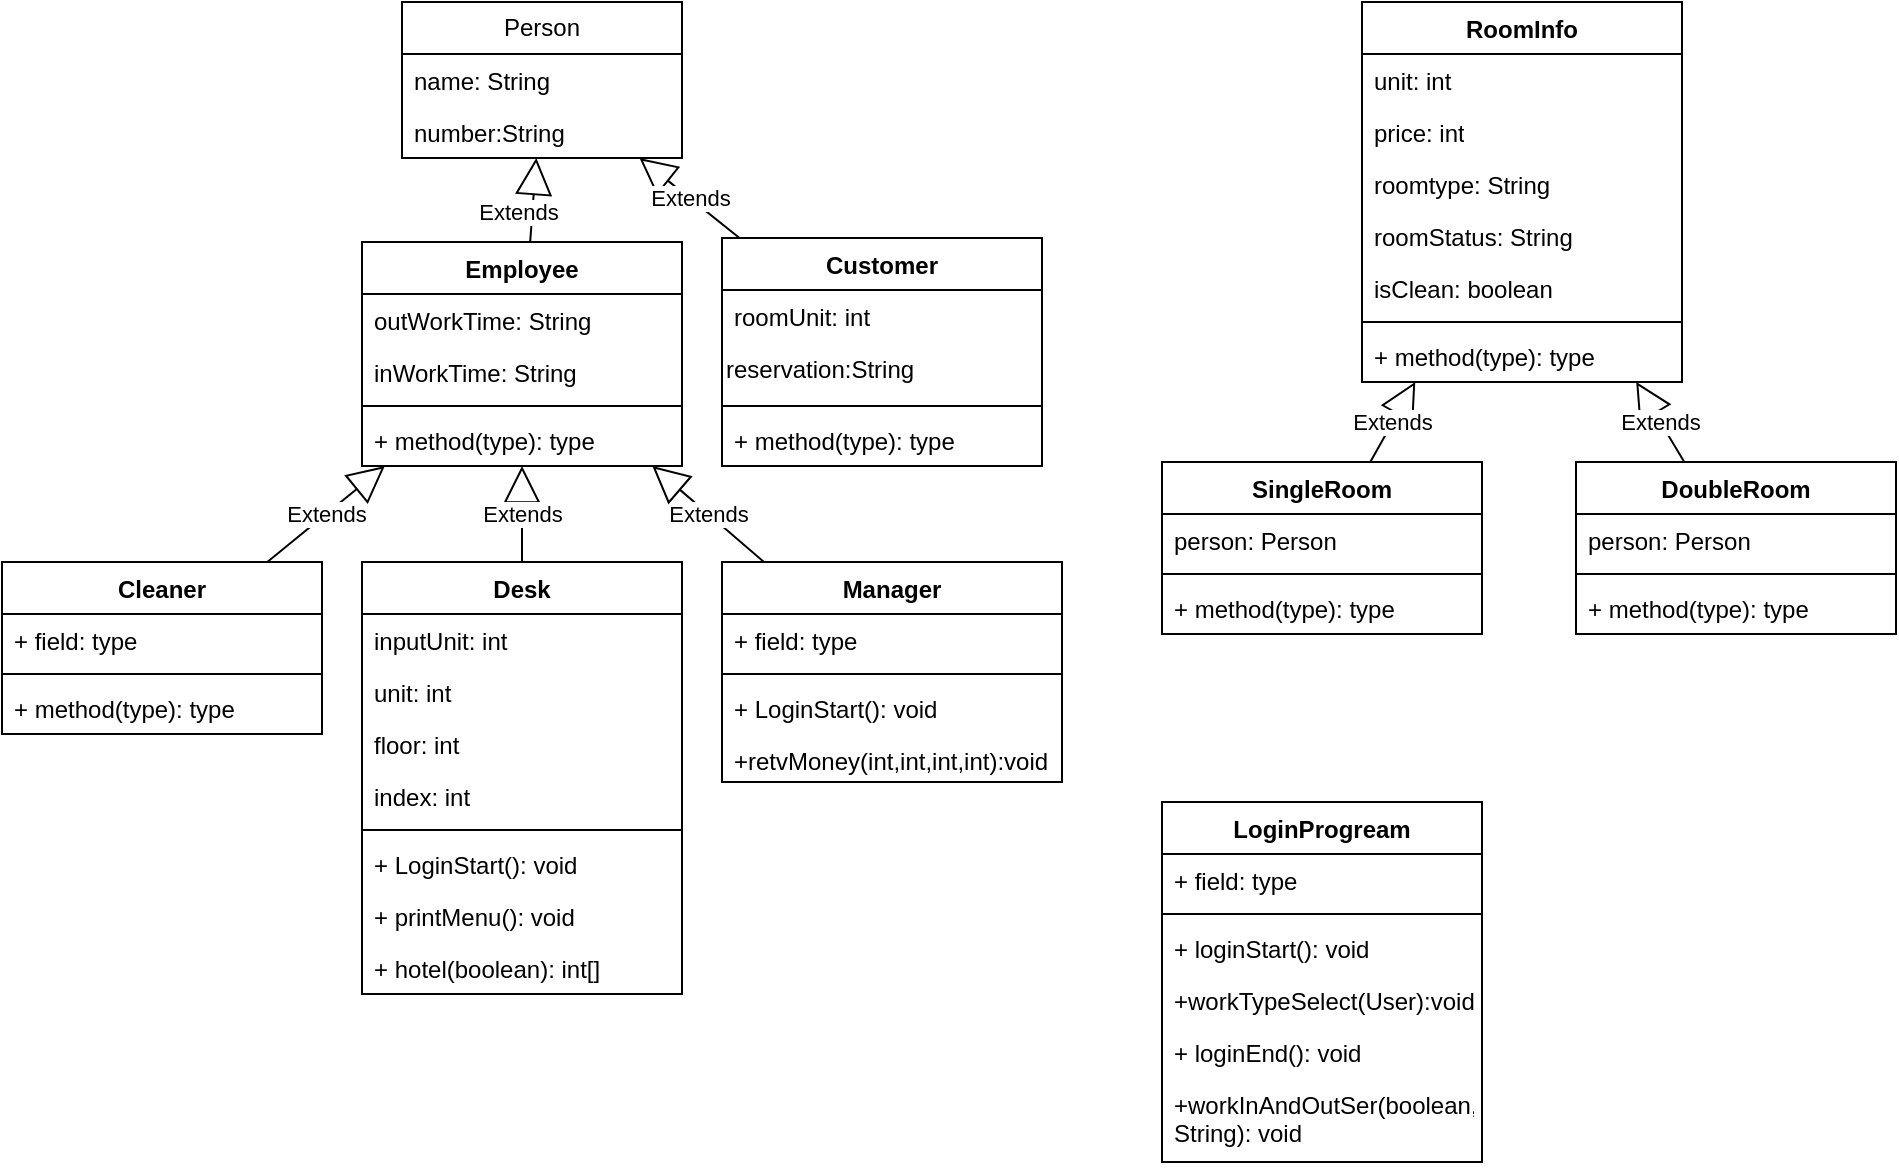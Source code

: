 <mxfile version="22.1.16" type="github">
  <diagram name="페이지-1" id="erdt_wjbm-8yw2OcP0Oq">
    <mxGraphModel dx="1732" dy="1018" grid="1" gridSize="10" guides="1" tooltips="1" connect="1" arrows="1" fold="1" page="1" pageScale="1" pageWidth="827" pageHeight="1169" math="0" shadow="0">
      <root>
        <mxCell id="0" />
        <mxCell id="1" parent="0" />
        <mxCell id="vjLJ30SrD21ZP11KfNEx-1" value="Person" style="swimlane;fontStyle=0;childLayout=stackLayout;horizontal=1;startSize=26;fillColor=none;horizontalStack=0;resizeParent=1;resizeParentMax=0;resizeLast=0;collapsible=1;marginBottom=0;whiteSpace=wrap;html=1;" vertex="1" parent="1">
          <mxGeometry x="80" y="10" width="140" height="78" as="geometry" />
        </mxCell>
        <mxCell id="vjLJ30SrD21ZP11KfNEx-2" value="name: String" style="text;strokeColor=none;fillColor=none;align=left;verticalAlign=top;spacingLeft=4;spacingRight=4;overflow=hidden;rotatable=0;points=[[0,0.5],[1,0.5]];portConstraint=eastwest;whiteSpace=wrap;html=1;" vertex="1" parent="vjLJ30SrD21ZP11KfNEx-1">
          <mxGeometry y="26" width="140" height="26" as="geometry" />
        </mxCell>
        <mxCell id="vjLJ30SrD21ZP11KfNEx-3" value="number:String&lt;br&gt;" style="text;strokeColor=none;fillColor=none;align=left;verticalAlign=top;spacingLeft=4;spacingRight=4;overflow=hidden;rotatable=0;points=[[0,0.5],[1,0.5]];portConstraint=eastwest;whiteSpace=wrap;html=1;" vertex="1" parent="vjLJ30SrD21ZP11KfNEx-1">
          <mxGeometry y="52" width="140" height="26" as="geometry" />
        </mxCell>
        <mxCell id="vjLJ30SrD21ZP11KfNEx-27" value="Extends" style="endArrow=block;endSize=16;endFill=0;html=1;rounded=0;" edge="1" parent="1" source="vjLJ30SrD21ZP11KfNEx-34" target="vjLJ30SrD21ZP11KfNEx-1">
          <mxGeometry x="-0.333" y="8" width="160" relative="1" as="geometry">
            <mxPoint x="80" y="130" as="sourcePoint" />
            <mxPoint x="100" y="88" as="targetPoint" />
            <mxPoint x="1" as="offset" />
          </mxGeometry>
        </mxCell>
        <mxCell id="vjLJ30SrD21ZP11KfNEx-34" value="Employee" style="swimlane;fontStyle=1;align=center;verticalAlign=top;childLayout=stackLayout;horizontal=1;startSize=26;horizontalStack=0;resizeParent=1;resizeParentMax=0;resizeLast=0;collapsible=1;marginBottom=0;whiteSpace=wrap;html=1;" vertex="1" parent="1">
          <mxGeometry x="60" y="130" width="160" height="112" as="geometry" />
        </mxCell>
        <mxCell id="vjLJ30SrD21ZP11KfNEx-35" value="outWorkTime: String" style="text;strokeColor=none;fillColor=none;align=left;verticalAlign=top;spacingLeft=4;spacingRight=4;overflow=hidden;rotatable=0;points=[[0,0.5],[1,0.5]];portConstraint=eastwest;whiteSpace=wrap;html=1;" vertex="1" parent="vjLJ30SrD21ZP11KfNEx-34">
          <mxGeometry y="26" width="160" height="26" as="geometry" />
        </mxCell>
        <mxCell id="vjLJ30SrD21ZP11KfNEx-38" value="inWorkTime: String" style="text;strokeColor=none;fillColor=none;align=left;verticalAlign=top;spacingLeft=4;spacingRight=4;overflow=hidden;rotatable=0;points=[[0,0.5],[1,0.5]];portConstraint=eastwest;whiteSpace=wrap;html=1;" vertex="1" parent="vjLJ30SrD21ZP11KfNEx-34">
          <mxGeometry y="52" width="160" height="26" as="geometry" />
        </mxCell>
        <mxCell id="vjLJ30SrD21ZP11KfNEx-36" value="" style="line;strokeWidth=1;fillColor=none;align=left;verticalAlign=middle;spacingTop=-1;spacingLeft=3;spacingRight=3;rotatable=0;labelPosition=right;points=[];portConstraint=eastwest;strokeColor=inherit;" vertex="1" parent="vjLJ30SrD21ZP11KfNEx-34">
          <mxGeometry y="78" width="160" height="8" as="geometry" />
        </mxCell>
        <mxCell id="vjLJ30SrD21ZP11KfNEx-37" value="+ method(type): type" style="text;strokeColor=none;fillColor=none;align=left;verticalAlign=top;spacingLeft=4;spacingRight=4;overflow=hidden;rotatable=0;points=[[0,0.5],[1,0.5]];portConstraint=eastwest;whiteSpace=wrap;html=1;" vertex="1" parent="vjLJ30SrD21ZP11KfNEx-34">
          <mxGeometry y="86" width="160" height="26" as="geometry" />
        </mxCell>
        <mxCell id="vjLJ30SrD21ZP11KfNEx-39" value="Customer" style="swimlane;fontStyle=1;align=center;verticalAlign=top;childLayout=stackLayout;horizontal=1;startSize=26;horizontalStack=0;resizeParent=1;resizeParentMax=0;resizeLast=0;collapsible=1;marginBottom=0;whiteSpace=wrap;html=1;" vertex="1" parent="1">
          <mxGeometry x="240" y="128" width="160" height="114" as="geometry" />
        </mxCell>
        <mxCell id="vjLJ30SrD21ZP11KfNEx-40" value="roomUnit: int" style="text;strokeColor=none;fillColor=none;align=left;verticalAlign=top;spacingLeft=4;spacingRight=4;overflow=hidden;rotatable=0;points=[[0,0.5],[1,0.5]];portConstraint=eastwest;whiteSpace=wrap;html=1;" vertex="1" parent="vjLJ30SrD21ZP11KfNEx-39">
          <mxGeometry y="26" width="160" height="26" as="geometry" />
        </mxCell>
        <mxCell id="vjLJ30SrD21ZP11KfNEx-44" value="reservation:String" style="text;whiteSpace=wrap;html=1;" vertex="1" parent="vjLJ30SrD21ZP11KfNEx-39">
          <mxGeometry y="52" width="160" height="28" as="geometry" />
        </mxCell>
        <mxCell id="vjLJ30SrD21ZP11KfNEx-41" value="" style="line;strokeWidth=1;fillColor=none;align=left;verticalAlign=middle;spacingTop=-1;spacingLeft=3;spacingRight=3;rotatable=0;labelPosition=right;points=[];portConstraint=eastwest;strokeColor=inherit;" vertex="1" parent="vjLJ30SrD21ZP11KfNEx-39">
          <mxGeometry y="80" width="160" height="8" as="geometry" />
        </mxCell>
        <mxCell id="vjLJ30SrD21ZP11KfNEx-42" value="+ method(type): type" style="text;strokeColor=none;fillColor=none;align=left;verticalAlign=top;spacingLeft=4;spacingRight=4;overflow=hidden;rotatable=0;points=[[0,0.5],[1,0.5]];portConstraint=eastwest;whiteSpace=wrap;html=1;" vertex="1" parent="vjLJ30SrD21ZP11KfNEx-39">
          <mxGeometry y="88" width="160" height="26" as="geometry" />
        </mxCell>
        <mxCell id="vjLJ30SrD21ZP11KfNEx-45" value="Extends" style="endArrow=block;endSize=16;endFill=0;html=1;rounded=0;" edge="1" parent="1" source="vjLJ30SrD21ZP11KfNEx-39" target="vjLJ30SrD21ZP11KfNEx-1">
          <mxGeometry width="160" relative="1" as="geometry">
            <mxPoint x="220" y="180" as="sourcePoint" />
            <mxPoint x="200" y="90" as="targetPoint" />
          </mxGeometry>
        </mxCell>
        <mxCell id="vjLJ30SrD21ZP11KfNEx-46" value="Cleaner" style="swimlane;fontStyle=1;align=center;verticalAlign=top;childLayout=stackLayout;horizontal=1;startSize=26;horizontalStack=0;resizeParent=1;resizeParentMax=0;resizeLast=0;collapsible=1;marginBottom=0;whiteSpace=wrap;html=1;" vertex="1" parent="1">
          <mxGeometry x="-120" y="290" width="160" height="86" as="geometry" />
        </mxCell>
        <mxCell id="vjLJ30SrD21ZP11KfNEx-47" value="+ field: type" style="text;strokeColor=none;fillColor=none;align=left;verticalAlign=top;spacingLeft=4;spacingRight=4;overflow=hidden;rotatable=0;points=[[0,0.5],[1,0.5]];portConstraint=eastwest;whiteSpace=wrap;html=1;" vertex="1" parent="vjLJ30SrD21ZP11KfNEx-46">
          <mxGeometry y="26" width="160" height="26" as="geometry" />
        </mxCell>
        <mxCell id="vjLJ30SrD21ZP11KfNEx-48" value="" style="line;strokeWidth=1;fillColor=none;align=left;verticalAlign=middle;spacingTop=-1;spacingLeft=3;spacingRight=3;rotatable=0;labelPosition=right;points=[];portConstraint=eastwest;strokeColor=inherit;" vertex="1" parent="vjLJ30SrD21ZP11KfNEx-46">
          <mxGeometry y="52" width="160" height="8" as="geometry" />
        </mxCell>
        <mxCell id="vjLJ30SrD21ZP11KfNEx-49" value="+ method(type): type" style="text;strokeColor=none;fillColor=none;align=left;verticalAlign=top;spacingLeft=4;spacingRight=4;overflow=hidden;rotatable=0;points=[[0,0.5],[1,0.5]];portConstraint=eastwest;whiteSpace=wrap;html=1;" vertex="1" parent="vjLJ30SrD21ZP11KfNEx-46">
          <mxGeometry y="60" width="160" height="26" as="geometry" />
        </mxCell>
        <mxCell id="vjLJ30SrD21ZP11KfNEx-50" value="Extends" style="endArrow=block;endSize=16;endFill=0;html=1;rounded=0;" edge="1" parent="1" source="vjLJ30SrD21ZP11KfNEx-46" target="vjLJ30SrD21ZP11KfNEx-34">
          <mxGeometry width="160" relative="1" as="geometry">
            <mxPoint x="80" y="286.99" as="sourcePoint" />
            <mxPoint x="108.96" y="140" as="targetPoint" />
          </mxGeometry>
        </mxCell>
        <mxCell id="vjLJ30SrD21ZP11KfNEx-53" value="Manager" style="swimlane;fontStyle=1;align=center;verticalAlign=top;childLayout=stackLayout;horizontal=1;startSize=26;horizontalStack=0;resizeParent=1;resizeParentMax=0;resizeLast=0;collapsible=1;marginBottom=0;whiteSpace=wrap;html=1;" vertex="1" parent="1">
          <mxGeometry x="240" y="290" width="170" height="110" as="geometry" />
        </mxCell>
        <mxCell id="vjLJ30SrD21ZP11KfNEx-54" value="+ field: type" style="text;strokeColor=none;fillColor=none;align=left;verticalAlign=top;spacingLeft=4;spacingRight=4;overflow=hidden;rotatable=0;points=[[0,0.5],[1,0.5]];portConstraint=eastwest;whiteSpace=wrap;html=1;" vertex="1" parent="vjLJ30SrD21ZP11KfNEx-53">
          <mxGeometry y="26" width="170" height="26" as="geometry" />
        </mxCell>
        <mxCell id="vjLJ30SrD21ZP11KfNEx-55" value="" style="line;strokeWidth=1;fillColor=none;align=left;verticalAlign=middle;spacingTop=-1;spacingLeft=3;spacingRight=3;rotatable=0;labelPosition=right;points=[];portConstraint=eastwest;strokeColor=inherit;" vertex="1" parent="vjLJ30SrD21ZP11KfNEx-53">
          <mxGeometry y="52" width="170" height="8" as="geometry" />
        </mxCell>
        <mxCell id="vjLJ30SrD21ZP11KfNEx-56" value="+ LoginStart(): void" style="text;strokeColor=none;fillColor=none;align=left;verticalAlign=top;spacingLeft=4;spacingRight=4;overflow=hidden;rotatable=0;points=[[0,0.5],[1,0.5]];portConstraint=eastwest;whiteSpace=wrap;html=1;" vertex="1" parent="vjLJ30SrD21ZP11KfNEx-53">
          <mxGeometry y="60" width="170" height="26" as="geometry" />
        </mxCell>
        <mxCell id="vjLJ30SrD21ZP11KfNEx-98" value="+retvMoney(int,int,int,int):void" style="text;strokeColor=none;fillColor=none;align=left;verticalAlign=top;spacingLeft=4;spacingRight=4;overflow=hidden;rotatable=0;points=[[0,0.5],[1,0.5]];portConstraint=eastwest;whiteSpace=wrap;html=1;" vertex="1" parent="vjLJ30SrD21ZP11KfNEx-53">
          <mxGeometry y="86" width="170" height="24" as="geometry" />
        </mxCell>
        <mxCell id="vjLJ30SrD21ZP11KfNEx-57" value="Extends" style="endArrow=block;endSize=16;endFill=0;html=1;rounded=0;" edge="1" parent="1" source="vjLJ30SrD21ZP11KfNEx-53" target="vjLJ30SrD21ZP11KfNEx-34">
          <mxGeometry width="160" relative="1" as="geometry">
            <mxPoint x="200" y="246" as="sourcePoint" />
            <mxPoint x="100" y="146" as="targetPoint" />
          </mxGeometry>
        </mxCell>
        <mxCell id="vjLJ30SrD21ZP11KfNEx-58" value="RoomInfo" style="swimlane;fontStyle=1;align=center;verticalAlign=top;childLayout=stackLayout;horizontal=1;startSize=26;horizontalStack=0;resizeParent=1;resizeParentMax=0;resizeLast=0;collapsible=1;marginBottom=0;whiteSpace=wrap;html=1;" vertex="1" parent="1">
          <mxGeometry x="560" y="10" width="160" height="190" as="geometry" />
        </mxCell>
        <mxCell id="vjLJ30SrD21ZP11KfNEx-59" value="unit: int" style="text;strokeColor=none;fillColor=none;align=left;verticalAlign=top;spacingLeft=4;spacingRight=4;overflow=hidden;rotatable=0;points=[[0,0.5],[1,0.5]];portConstraint=eastwest;whiteSpace=wrap;html=1;" vertex="1" parent="vjLJ30SrD21ZP11KfNEx-58">
          <mxGeometry y="26" width="160" height="26" as="geometry" />
        </mxCell>
        <mxCell id="vjLJ30SrD21ZP11KfNEx-62" value="price: int" style="text;strokeColor=none;fillColor=none;align=left;verticalAlign=top;spacingLeft=4;spacingRight=4;overflow=hidden;rotatable=0;points=[[0,0.5],[1,0.5]];portConstraint=eastwest;whiteSpace=wrap;html=1;" vertex="1" parent="vjLJ30SrD21ZP11KfNEx-58">
          <mxGeometry y="52" width="160" height="26" as="geometry" />
        </mxCell>
        <mxCell id="vjLJ30SrD21ZP11KfNEx-63" value="roomtype: String" style="text;strokeColor=none;fillColor=none;align=left;verticalAlign=top;spacingLeft=4;spacingRight=4;overflow=hidden;rotatable=0;points=[[0,0.5],[1,0.5]];portConstraint=eastwest;whiteSpace=wrap;html=1;" vertex="1" parent="vjLJ30SrD21ZP11KfNEx-58">
          <mxGeometry y="78" width="160" height="26" as="geometry" />
        </mxCell>
        <mxCell id="vjLJ30SrD21ZP11KfNEx-65" value="roomStatus: String" style="text;strokeColor=none;fillColor=none;align=left;verticalAlign=top;spacingLeft=4;spacingRight=4;overflow=hidden;rotatable=0;points=[[0,0.5],[1,0.5]];portConstraint=eastwest;whiteSpace=wrap;html=1;" vertex="1" parent="vjLJ30SrD21ZP11KfNEx-58">
          <mxGeometry y="104" width="160" height="26" as="geometry" />
        </mxCell>
        <mxCell id="vjLJ30SrD21ZP11KfNEx-64" value="isClean: boolean" style="text;strokeColor=none;fillColor=none;align=left;verticalAlign=top;spacingLeft=4;spacingRight=4;overflow=hidden;rotatable=0;points=[[0,0.5],[1,0.5]];portConstraint=eastwest;whiteSpace=wrap;html=1;" vertex="1" parent="vjLJ30SrD21ZP11KfNEx-58">
          <mxGeometry y="130" width="160" height="26" as="geometry" />
        </mxCell>
        <mxCell id="vjLJ30SrD21ZP11KfNEx-60" value="" style="line;strokeWidth=1;fillColor=none;align=left;verticalAlign=middle;spacingTop=-1;spacingLeft=3;spacingRight=3;rotatable=0;labelPosition=right;points=[];portConstraint=eastwest;strokeColor=inherit;" vertex="1" parent="vjLJ30SrD21ZP11KfNEx-58">
          <mxGeometry y="156" width="160" height="8" as="geometry" />
        </mxCell>
        <mxCell id="vjLJ30SrD21ZP11KfNEx-61" value="+ method(type): type" style="text;strokeColor=none;fillColor=none;align=left;verticalAlign=top;spacingLeft=4;spacingRight=4;overflow=hidden;rotatable=0;points=[[0,0.5],[1,0.5]];portConstraint=eastwest;whiteSpace=wrap;html=1;" vertex="1" parent="vjLJ30SrD21ZP11KfNEx-58">
          <mxGeometry y="164" width="160" height="26" as="geometry" />
        </mxCell>
        <mxCell id="vjLJ30SrD21ZP11KfNEx-66" value="SingleRoom" style="swimlane;fontStyle=1;align=center;verticalAlign=top;childLayout=stackLayout;horizontal=1;startSize=26;horizontalStack=0;resizeParent=1;resizeParentMax=0;resizeLast=0;collapsible=1;marginBottom=0;whiteSpace=wrap;html=1;" vertex="1" parent="1">
          <mxGeometry x="460" y="240" width="160" height="86" as="geometry" />
        </mxCell>
        <mxCell id="vjLJ30SrD21ZP11KfNEx-67" value="person: Person" style="text;strokeColor=none;fillColor=none;align=left;verticalAlign=top;spacingLeft=4;spacingRight=4;overflow=hidden;rotatable=0;points=[[0,0.5],[1,0.5]];portConstraint=eastwest;whiteSpace=wrap;html=1;" vertex="1" parent="vjLJ30SrD21ZP11KfNEx-66">
          <mxGeometry y="26" width="160" height="26" as="geometry" />
        </mxCell>
        <mxCell id="vjLJ30SrD21ZP11KfNEx-68" value="" style="line;strokeWidth=1;fillColor=none;align=left;verticalAlign=middle;spacingTop=-1;spacingLeft=3;spacingRight=3;rotatable=0;labelPosition=right;points=[];portConstraint=eastwest;strokeColor=inherit;" vertex="1" parent="vjLJ30SrD21ZP11KfNEx-66">
          <mxGeometry y="52" width="160" height="8" as="geometry" />
        </mxCell>
        <mxCell id="vjLJ30SrD21ZP11KfNEx-69" value="+ method(type): type" style="text;strokeColor=none;fillColor=none;align=left;verticalAlign=top;spacingLeft=4;spacingRight=4;overflow=hidden;rotatable=0;points=[[0,0.5],[1,0.5]];portConstraint=eastwest;whiteSpace=wrap;html=1;" vertex="1" parent="vjLJ30SrD21ZP11KfNEx-66">
          <mxGeometry y="60" width="160" height="26" as="geometry" />
        </mxCell>
        <mxCell id="vjLJ30SrD21ZP11KfNEx-70" value="DoubleRoom" style="swimlane;fontStyle=1;align=center;verticalAlign=top;childLayout=stackLayout;horizontal=1;startSize=26;horizontalStack=0;resizeParent=1;resizeParentMax=0;resizeLast=0;collapsible=1;marginBottom=0;whiteSpace=wrap;html=1;" vertex="1" parent="1">
          <mxGeometry x="667" y="240" width="160" height="86" as="geometry" />
        </mxCell>
        <mxCell id="vjLJ30SrD21ZP11KfNEx-71" value="person: Person" style="text;strokeColor=none;fillColor=none;align=left;verticalAlign=top;spacingLeft=4;spacingRight=4;overflow=hidden;rotatable=0;points=[[0,0.5],[1,0.5]];portConstraint=eastwest;whiteSpace=wrap;html=1;" vertex="1" parent="vjLJ30SrD21ZP11KfNEx-70">
          <mxGeometry y="26" width="160" height="26" as="geometry" />
        </mxCell>
        <mxCell id="vjLJ30SrD21ZP11KfNEx-72" value="" style="line;strokeWidth=1;fillColor=none;align=left;verticalAlign=middle;spacingTop=-1;spacingLeft=3;spacingRight=3;rotatable=0;labelPosition=right;points=[];portConstraint=eastwest;strokeColor=inherit;" vertex="1" parent="vjLJ30SrD21ZP11KfNEx-70">
          <mxGeometry y="52" width="160" height="8" as="geometry" />
        </mxCell>
        <mxCell id="vjLJ30SrD21ZP11KfNEx-73" value="+ method(type): type" style="text;strokeColor=none;fillColor=none;align=left;verticalAlign=top;spacingLeft=4;spacingRight=4;overflow=hidden;rotatable=0;points=[[0,0.5],[1,0.5]];portConstraint=eastwest;whiteSpace=wrap;html=1;" vertex="1" parent="vjLJ30SrD21ZP11KfNEx-70">
          <mxGeometry y="60" width="160" height="26" as="geometry" />
        </mxCell>
        <mxCell id="vjLJ30SrD21ZP11KfNEx-74" value="Extends" style="endArrow=block;endSize=16;endFill=0;html=1;rounded=0;" edge="1" parent="1" source="vjLJ30SrD21ZP11KfNEx-66" target="vjLJ30SrD21ZP11KfNEx-58">
          <mxGeometry width="160" relative="1" as="geometry">
            <mxPoint x="320" y="128" as="sourcePoint" />
            <mxPoint x="430" y="36" as="targetPoint" />
          </mxGeometry>
        </mxCell>
        <mxCell id="vjLJ30SrD21ZP11KfNEx-76" value="Extends" style="endArrow=block;endSize=16;endFill=0;html=1;rounded=0;" edge="1" parent="1" source="vjLJ30SrD21ZP11KfNEx-70" target="vjLJ30SrD21ZP11KfNEx-58">
          <mxGeometry width="160" relative="1" as="geometry">
            <mxPoint x="610" y="266" as="sourcePoint" />
            <mxPoint x="560" y="194" as="targetPoint" />
          </mxGeometry>
        </mxCell>
        <mxCell id="vjLJ30SrD21ZP11KfNEx-77" value="Desk" style="swimlane;fontStyle=1;align=center;verticalAlign=top;childLayout=stackLayout;horizontal=1;startSize=26;horizontalStack=0;resizeParent=1;resizeParentMax=0;resizeLast=0;collapsible=1;marginBottom=0;whiteSpace=wrap;html=1;" vertex="1" parent="1">
          <mxGeometry x="60" y="290" width="160" height="216" as="geometry" />
        </mxCell>
        <mxCell id="vjLJ30SrD21ZP11KfNEx-78" value="inputUnit: int" style="text;strokeColor=none;fillColor=none;align=left;verticalAlign=top;spacingLeft=4;spacingRight=4;overflow=hidden;rotatable=0;points=[[0,0.5],[1,0.5]];portConstraint=eastwest;whiteSpace=wrap;html=1;" vertex="1" parent="vjLJ30SrD21ZP11KfNEx-77">
          <mxGeometry y="26" width="160" height="26" as="geometry" />
        </mxCell>
        <mxCell id="vjLJ30SrD21ZP11KfNEx-83" value="unit: int" style="text;strokeColor=none;fillColor=none;align=left;verticalAlign=top;spacingLeft=4;spacingRight=4;overflow=hidden;rotatable=0;points=[[0,0.5],[1,0.5]];portConstraint=eastwest;whiteSpace=wrap;html=1;" vertex="1" parent="vjLJ30SrD21ZP11KfNEx-77">
          <mxGeometry y="52" width="160" height="26" as="geometry" />
        </mxCell>
        <mxCell id="vjLJ30SrD21ZP11KfNEx-81" value="floor: int" style="text;strokeColor=none;fillColor=none;align=left;verticalAlign=top;spacingLeft=4;spacingRight=4;overflow=hidden;rotatable=0;points=[[0,0.5],[1,0.5]];portConstraint=eastwest;whiteSpace=wrap;html=1;" vertex="1" parent="vjLJ30SrD21ZP11KfNEx-77">
          <mxGeometry y="78" width="160" height="26" as="geometry" />
        </mxCell>
        <mxCell id="vjLJ30SrD21ZP11KfNEx-85" value="index: int" style="text;strokeColor=none;fillColor=none;align=left;verticalAlign=top;spacingLeft=4;spacingRight=4;overflow=hidden;rotatable=0;points=[[0,0.5],[1,0.5]];portConstraint=eastwest;whiteSpace=wrap;html=1;" vertex="1" parent="vjLJ30SrD21ZP11KfNEx-77">
          <mxGeometry y="104" width="160" height="26" as="geometry" />
        </mxCell>
        <mxCell id="vjLJ30SrD21ZP11KfNEx-79" value="" style="line;strokeWidth=1;fillColor=none;align=left;verticalAlign=middle;spacingTop=-1;spacingLeft=3;spacingRight=3;rotatable=0;labelPosition=right;points=[];portConstraint=eastwest;strokeColor=inherit;" vertex="1" parent="vjLJ30SrD21ZP11KfNEx-77">
          <mxGeometry y="130" width="160" height="8" as="geometry" />
        </mxCell>
        <mxCell id="vjLJ30SrD21ZP11KfNEx-80" value="+ LoginStart(): void" style="text;strokeColor=none;fillColor=none;align=left;verticalAlign=top;spacingLeft=4;spacingRight=4;overflow=hidden;rotatable=0;points=[[0,0.5],[1,0.5]];portConstraint=eastwest;whiteSpace=wrap;html=1;" vertex="1" parent="vjLJ30SrD21ZP11KfNEx-77">
          <mxGeometry y="138" width="160" height="26" as="geometry" />
        </mxCell>
        <mxCell id="vjLJ30SrD21ZP11KfNEx-99" value="+ printMenu(): void" style="text;strokeColor=none;fillColor=none;align=left;verticalAlign=top;spacingLeft=4;spacingRight=4;overflow=hidden;rotatable=0;points=[[0,0.5],[1,0.5]];portConstraint=eastwest;whiteSpace=wrap;html=1;" vertex="1" parent="vjLJ30SrD21ZP11KfNEx-77">
          <mxGeometry y="164" width="160" height="26" as="geometry" />
        </mxCell>
        <mxCell id="vjLJ30SrD21ZP11KfNEx-100" value="+ hotel(boolean): int[]" style="text;strokeColor=none;fillColor=none;align=left;verticalAlign=top;spacingLeft=4;spacingRight=4;overflow=hidden;rotatable=0;points=[[0,0.5],[1,0.5]];portConstraint=eastwest;whiteSpace=wrap;html=1;" vertex="1" parent="vjLJ30SrD21ZP11KfNEx-77">
          <mxGeometry y="190" width="160" height="26" as="geometry" />
        </mxCell>
        <mxCell id="vjLJ30SrD21ZP11KfNEx-87" value="Extends" style="endArrow=block;endSize=16;endFill=0;html=1;rounded=0;" edge="1" parent="1" source="vjLJ30SrD21ZP11KfNEx-77" target="vjLJ30SrD21ZP11KfNEx-34">
          <mxGeometry width="160" relative="1" as="geometry">
            <mxPoint x="30" y="340" as="sourcePoint" />
            <mxPoint x="10" y="230" as="targetPoint" />
          </mxGeometry>
        </mxCell>
        <mxCell id="vjLJ30SrD21ZP11KfNEx-91" value="LoginProgream" style="swimlane;fontStyle=1;align=center;verticalAlign=top;childLayout=stackLayout;horizontal=1;startSize=26;horizontalStack=0;resizeParent=1;resizeParentMax=0;resizeLast=0;collapsible=1;marginBottom=0;whiteSpace=wrap;html=1;" vertex="1" parent="1">
          <mxGeometry x="460" y="410" width="160" height="180" as="geometry" />
        </mxCell>
        <mxCell id="vjLJ30SrD21ZP11KfNEx-92" value="+ field: type" style="text;strokeColor=none;fillColor=none;align=left;verticalAlign=top;spacingLeft=4;spacingRight=4;overflow=hidden;rotatable=0;points=[[0,0.5],[1,0.5]];portConstraint=eastwest;whiteSpace=wrap;html=1;" vertex="1" parent="vjLJ30SrD21ZP11KfNEx-91">
          <mxGeometry y="26" width="160" height="26" as="geometry" />
        </mxCell>
        <mxCell id="vjLJ30SrD21ZP11KfNEx-93" value="" style="line;strokeWidth=1;fillColor=none;align=left;verticalAlign=middle;spacingTop=-1;spacingLeft=3;spacingRight=3;rotatable=0;labelPosition=right;points=[];portConstraint=eastwest;strokeColor=inherit;" vertex="1" parent="vjLJ30SrD21ZP11KfNEx-91">
          <mxGeometry y="52" width="160" height="8" as="geometry" />
        </mxCell>
        <mxCell id="vjLJ30SrD21ZP11KfNEx-94" value="+ loginStart(): void" style="text;strokeColor=none;fillColor=none;align=left;verticalAlign=top;spacingLeft=4;spacingRight=4;overflow=hidden;rotatable=0;points=[[0,0.5],[1,0.5]];portConstraint=eastwest;whiteSpace=wrap;html=1;" vertex="1" parent="vjLJ30SrD21ZP11KfNEx-91">
          <mxGeometry y="60" width="160" height="26" as="geometry" />
        </mxCell>
        <mxCell id="vjLJ30SrD21ZP11KfNEx-95" value="+workTypeSelect(User):void" style="text;strokeColor=none;fillColor=none;align=left;verticalAlign=top;spacingLeft=4;spacingRight=4;overflow=hidden;rotatable=0;points=[[0,0.5],[1,0.5]];portConstraint=eastwest;whiteSpace=wrap;html=1;" vertex="1" parent="vjLJ30SrD21ZP11KfNEx-91">
          <mxGeometry y="86" width="160" height="26" as="geometry" />
        </mxCell>
        <mxCell id="vjLJ30SrD21ZP11KfNEx-96" value="+ loginEnd(): void" style="text;strokeColor=none;fillColor=none;align=left;verticalAlign=top;spacingLeft=4;spacingRight=4;overflow=hidden;rotatable=0;points=[[0,0.5],[1,0.5]];portConstraint=eastwest;whiteSpace=wrap;html=1;" vertex="1" parent="vjLJ30SrD21ZP11KfNEx-91">
          <mxGeometry y="112" width="160" height="26" as="geometry" />
        </mxCell>
        <mxCell id="vjLJ30SrD21ZP11KfNEx-97" value="+workInAndOutSer(boolean, String): void" style="text;strokeColor=none;fillColor=none;align=left;verticalAlign=top;spacingLeft=4;spacingRight=4;overflow=hidden;rotatable=0;points=[[0,0.5],[1,0.5]];portConstraint=eastwest;whiteSpace=wrap;html=1;" vertex="1" parent="vjLJ30SrD21ZP11KfNEx-91">
          <mxGeometry y="138" width="160" height="42" as="geometry" />
        </mxCell>
      </root>
    </mxGraphModel>
  </diagram>
</mxfile>
